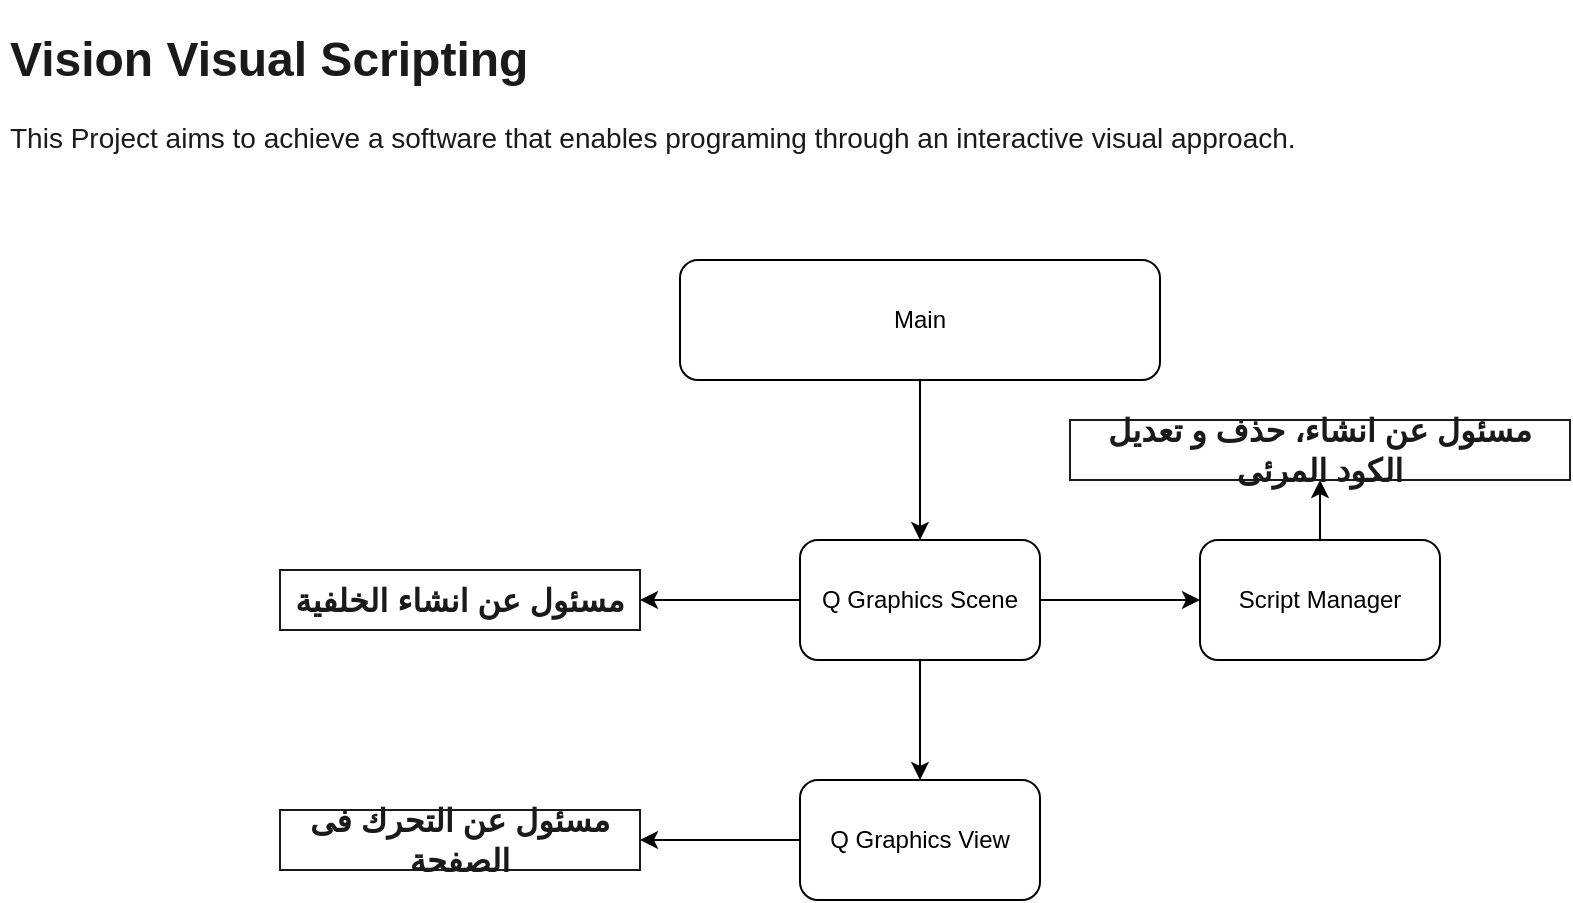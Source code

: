 <mxfile version="16.0.3" type="github">
  <diagram id="hCC37PdxLk1hiNzJ39LI" name="Page-1">
    <mxGraphModel dx="1185" dy="628" grid="1" gridSize="31" guides="1" tooltips="1" connect="1" arrows="1" fold="1" page="1" pageScale="1" pageWidth="1100" pageHeight="850" background="#FFFFFF" math="0" shadow="0">
      <root>
        <mxCell id="0" />
        <mxCell id="1" parent="0" />
        <mxCell id="mb9BTXo8A0_jGZtF6IZj-8" value="Main" style="rounded=1;whiteSpace=wrap;html=1;" parent="1" vertex="1">
          <mxGeometry x="420" y="250" width="240" height="60" as="geometry" />
        </mxCell>
        <mxCell id="CaGoJxjw2hJIUdzqTwTn-14" value="" style="rounded=0;orthogonalLoop=1;jettySize=auto;html=1;shadow=0;startArrow=classic;startFill=1;endArrow=none;endFill=0;" edge="1" parent="1" source="CaGoJxjw2hJIUdzqTwTn-11" target="CaGoJxjw2hJIUdzqTwTn-13">
          <mxGeometry relative="1" as="geometry" />
        </mxCell>
        <mxCell id="CaGoJxjw2hJIUdzqTwTn-11" value="Q Graphics View" style="whiteSpace=wrap;html=1;rounded=1;" vertex="1" parent="1">
          <mxGeometry x="480" y="510" width="120" height="60" as="geometry" />
        </mxCell>
        <mxCell id="CaGoJxjw2hJIUdzqTwTn-15" style="rounded=0;orthogonalLoop=1;jettySize=auto;html=1;shadow=0;startArrow=classic;startFill=1;endArrow=none;endFill=0;" edge="1" parent="1" source="CaGoJxjw2hJIUdzqTwTn-13" target="mb9BTXo8A0_jGZtF6IZj-8">
          <mxGeometry relative="1" as="geometry" />
        </mxCell>
        <mxCell id="CaGoJxjw2hJIUdzqTwTn-29" style="edgeStyle=none;rounded=0;orthogonalLoop=1;jettySize=auto;html=1;shadow=0;fontSize=16;fontColor=#FFFFFF;startArrow=classic;startFill=1;endArrow=none;endFill=0;verticalAlign=middle;horizontal=1;align=center;strokeColor=none;" edge="1" parent="1" source="CaGoJxjw2hJIUdzqTwTn-13" target="CaGoJxjw2hJIUdzqTwTn-28">
          <mxGeometry relative="1" as="geometry" />
        </mxCell>
        <mxCell id="CaGoJxjw2hJIUdzqTwTn-32" style="edgeStyle=none;rounded=0;orthogonalLoop=1;jettySize=auto;html=1;shadow=0;fontSize=16;fontColor=#FFFFFF;startArrow=none;startFill=0;endArrow=classic;endFill=1;strokeColor=default;" edge="1" parent="1" source="CaGoJxjw2hJIUdzqTwTn-13" target="CaGoJxjw2hJIUdzqTwTn-28">
          <mxGeometry relative="1" as="geometry" />
        </mxCell>
        <mxCell id="CaGoJxjw2hJIUdzqTwTn-13" value="Q Graphics Scene" style="whiteSpace=wrap;html=1;rounded=1;" vertex="1" parent="1">
          <mxGeometry x="480" y="390" width="120" height="60" as="geometry" />
        </mxCell>
        <mxCell id="CaGoJxjw2hJIUdzqTwTn-20" value="&lt;h1&gt;Vision Visual Scripting&lt;/h1&gt;&lt;p&gt;&lt;font style=&quot;font-size: 14px&quot;&gt;This Project aims to achieve a software that enables programing through an interactive visual approach.&lt;/font&gt;&lt;/p&gt;" style="text;html=1;spacing=5;spacingTop=-20;whiteSpace=wrap;overflow=hidden;rounded=0;fontColor=#1A1A1A;" vertex="1" parent="1">
          <mxGeometry x="80" y="130" width="780" height="90" as="geometry" />
        </mxCell>
        <mxCell id="CaGoJxjw2hJIUdzqTwTn-22" style="edgeStyle=none;rounded=0;orthogonalLoop=1;jettySize=auto;html=1;shadow=0;fontColor=#E6E6E6;startArrow=classic;startFill=1;endArrow=none;endFill=0;" edge="1" parent="1" source="CaGoJxjw2hJIUdzqTwTn-21" target="CaGoJxjw2hJIUdzqTwTn-13">
          <mxGeometry relative="1" as="geometry">
            <mxPoint x="380" y="470" as="targetPoint" />
          </mxGeometry>
        </mxCell>
        <mxCell id="CaGoJxjw2hJIUdzqTwTn-21" value="مسئول عن انشاء الخلفية" style="text;align=center;verticalAlign=middle;rounded=0;imageWidth=24;imageHeight=24;arcSize=12;strokeWidth=1;sketch=0;shadow=0;glass=0;perimeterSpacing=0;fontSize=16;fillColor=#FFFFFF;strokeColor=#1A1A1A;fontColor=#1A1A1A;labelBackgroundColor=none;labelBorderColor=none;whiteSpace=wrap;html=1;fontStyle=1;gradientColor=none;gradientDirection=radial;" vertex="1" parent="1">
          <mxGeometry x="220" y="405" width="180" height="30" as="geometry" />
        </mxCell>
        <mxCell id="CaGoJxjw2hJIUdzqTwTn-25" style="edgeStyle=none;rounded=0;orthogonalLoop=1;jettySize=auto;html=1;shadow=0;fontSize=16;fontColor=#E6E6E6;startArrow=classic;startFill=1;endArrow=none;endFill=0;" edge="1" parent="1" source="CaGoJxjw2hJIUdzqTwTn-24" target="CaGoJxjw2hJIUdzqTwTn-11">
          <mxGeometry relative="1" as="geometry" />
        </mxCell>
        <mxCell id="CaGoJxjw2hJIUdzqTwTn-24" value="مسئول عن التحرك فى الصفحة" style="text;align=center;verticalAlign=middle;rounded=0;imageWidth=24;imageHeight=24;arcSize=12;strokeWidth=1;sketch=0;shadow=0;glass=0;perimeterSpacing=0;fontSize=16;fillColor=#FFFFFF;strokeColor=#1A1A1A;fontColor=#1A1A1A;labelBackgroundColor=none;labelBorderColor=none;whiteSpace=wrap;html=1;fontStyle=1;gradientColor=none;gradientDirection=radial;" vertex="1" parent="1">
          <mxGeometry x="220" y="525" width="180" height="30" as="geometry" />
        </mxCell>
        <mxCell id="CaGoJxjw2hJIUdzqTwTn-34" style="edgeStyle=none;rounded=0;orthogonalLoop=1;jettySize=auto;html=1;shadow=0;fontSize=16;fontColor=#FFFFFF;startArrow=none;startFill=0;endArrow=classic;endFill=1;strokeColor=default;" edge="1" parent="1" source="CaGoJxjw2hJIUdzqTwTn-28" target="CaGoJxjw2hJIUdzqTwTn-33">
          <mxGeometry relative="1" as="geometry" />
        </mxCell>
        <mxCell id="CaGoJxjw2hJIUdzqTwTn-28" value="Script Manager" style="whiteSpace=wrap;html=1;rounded=1;" vertex="1" parent="1">
          <mxGeometry x="680" y="390" width="120" height="60" as="geometry" />
        </mxCell>
        <mxCell id="CaGoJxjw2hJIUdzqTwTn-33" value="مسئول عن انشاء، حذف و تعديل الكود المرئى" style="text;align=center;verticalAlign=middle;rounded=0;imageWidth=24;imageHeight=24;arcSize=12;strokeWidth=1;sketch=0;shadow=0;glass=0;perimeterSpacing=0;fontSize=16;fillColor=#FFFFFF;strokeColor=#1A1A1A;fontColor=#1A1A1A;labelBackgroundColor=none;labelBorderColor=none;whiteSpace=wrap;html=1;fontStyle=1;gradientColor=none;gradientDirection=radial;" vertex="1" parent="1">
          <mxGeometry x="615" y="330" width="250" height="30" as="geometry" />
        </mxCell>
      </root>
    </mxGraphModel>
  </diagram>
</mxfile>
